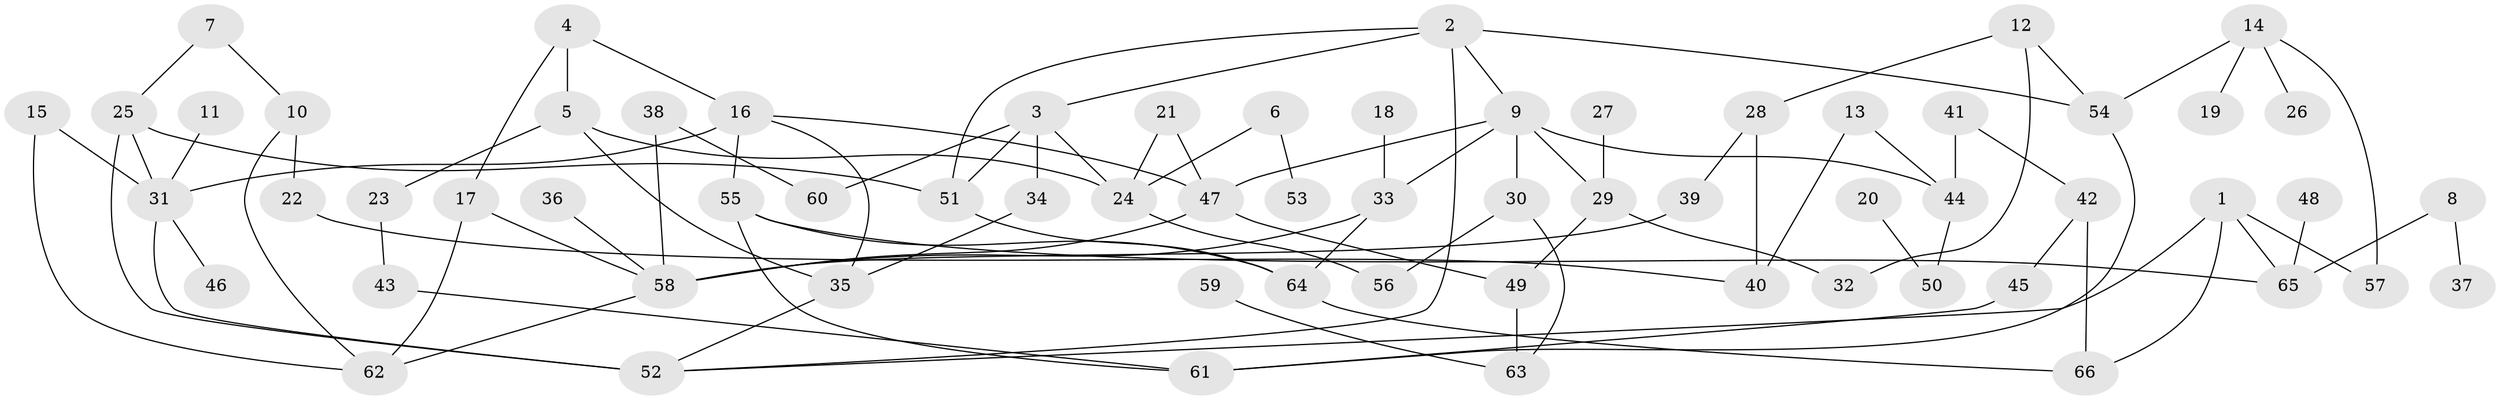 // original degree distribution, {5: 0.061068702290076333, 7: 0.022900763358778626, 4: 0.09923664122137404, 6: 0.030534351145038167, 2: 0.3053435114503817, 3: 0.15267175572519084, 1: 0.32061068702290074, 9: 0.007633587786259542}
// Generated by graph-tools (version 1.1) at 2025/01/03/09/25 03:01:12]
// undirected, 66 vertices, 96 edges
graph export_dot {
graph [start="1"]
  node [color=gray90,style=filled];
  1;
  2;
  3;
  4;
  5;
  6;
  7;
  8;
  9;
  10;
  11;
  12;
  13;
  14;
  15;
  16;
  17;
  18;
  19;
  20;
  21;
  22;
  23;
  24;
  25;
  26;
  27;
  28;
  29;
  30;
  31;
  32;
  33;
  34;
  35;
  36;
  37;
  38;
  39;
  40;
  41;
  42;
  43;
  44;
  45;
  46;
  47;
  48;
  49;
  50;
  51;
  52;
  53;
  54;
  55;
  56;
  57;
  58;
  59;
  60;
  61;
  62;
  63;
  64;
  65;
  66;
  1 -- 52 [weight=1.0];
  1 -- 57 [weight=1.0];
  1 -- 65 [weight=1.0];
  1 -- 66 [weight=1.0];
  2 -- 3 [weight=1.0];
  2 -- 9 [weight=1.0];
  2 -- 51 [weight=1.0];
  2 -- 52 [weight=1.0];
  2 -- 54 [weight=1.0];
  3 -- 24 [weight=1.0];
  3 -- 34 [weight=1.0];
  3 -- 51 [weight=1.0];
  3 -- 60 [weight=1.0];
  4 -- 5 [weight=1.0];
  4 -- 16 [weight=1.0];
  4 -- 17 [weight=1.0];
  5 -- 23 [weight=1.0];
  5 -- 24 [weight=1.0];
  5 -- 35 [weight=1.0];
  6 -- 24 [weight=1.0];
  6 -- 53 [weight=1.0];
  7 -- 10 [weight=1.0];
  7 -- 25 [weight=1.0];
  8 -- 37 [weight=1.0];
  8 -- 65 [weight=1.0];
  9 -- 29 [weight=1.0];
  9 -- 30 [weight=1.0];
  9 -- 33 [weight=1.0];
  9 -- 44 [weight=1.0];
  9 -- 47 [weight=1.0];
  10 -- 22 [weight=1.0];
  10 -- 62 [weight=1.0];
  11 -- 31 [weight=1.0];
  12 -- 28 [weight=1.0];
  12 -- 32 [weight=1.0];
  12 -- 54 [weight=1.0];
  13 -- 40 [weight=1.0];
  13 -- 44 [weight=1.0];
  14 -- 19 [weight=1.0];
  14 -- 26 [weight=1.0];
  14 -- 54 [weight=1.0];
  14 -- 57 [weight=1.0];
  15 -- 31 [weight=1.0];
  15 -- 62 [weight=1.0];
  16 -- 31 [weight=3.0];
  16 -- 35 [weight=1.0];
  16 -- 47 [weight=1.0];
  16 -- 55 [weight=1.0];
  17 -- 58 [weight=1.0];
  17 -- 62 [weight=1.0];
  18 -- 33 [weight=1.0];
  20 -- 50 [weight=1.0];
  21 -- 24 [weight=1.0];
  21 -- 47 [weight=1.0];
  22 -- 40 [weight=1.0];
  23 -- 43 [weight=1.0];
  24 -- 56 [weight=1.0];
  25 -- 31 [weight=1.0];
  25 -- 51 [weight=1.0];
  25 -- 52 [weight=1.0];
  27 -- 29 [weight=1.0];
  28 -- 39 [weight=1.0];
  28 -- 40 [weight=1.0];
  29 -- 32 [weight=1.0];
  29 -- 49 [weight=1.0];
  30 -- 56 [weight=1.0];
  30 -- 63 [weight=1.0];
  31 -- 46 [weight=1.0];
  31 -- 52 [weight=2.0];
  33 -- 58 [weight=1.0];
  33 -- 64 [weight=1.0];
  34 -- 35 [weight=1.0];
  35 -- 52 [weight=1.0];
  36 -- 58 [weight=1.0];
  38 -- 58 [weight=1.0];
  38 -- 60 [weight=1.0];
  39 -- 58 [weight=1.0];
  41 -- 42 [weight=1.0];
  41 -- 44 [weight=1.0];
  42 -- 45 [weight=1.0];
  42 -- 66 [weight=1.0];
  43 -- 61 [weight=1.0];
  44 -- 50 [weight=1.0];
  45 -- 61 [weight=1.0];
  47 -- 49 [weight=1.0];
  47 -- 58 [weight=1.0];
  48 -- 65 [weight=1.0];
  49 -- 63 [weight=1.0];
  51 -- 64 [weight=1.0];
  54 -- 61 [weight=1.0];
  55 -- 61 [weight=1.0];
  55 -- 64 [weight=1.0];
  55 -- 65 [weight=1.0];
  58 -- 62 [weight=1.0];
  59 -- 63 [weight=1.0];
  64 -- 66 [weight=1.0];
}
